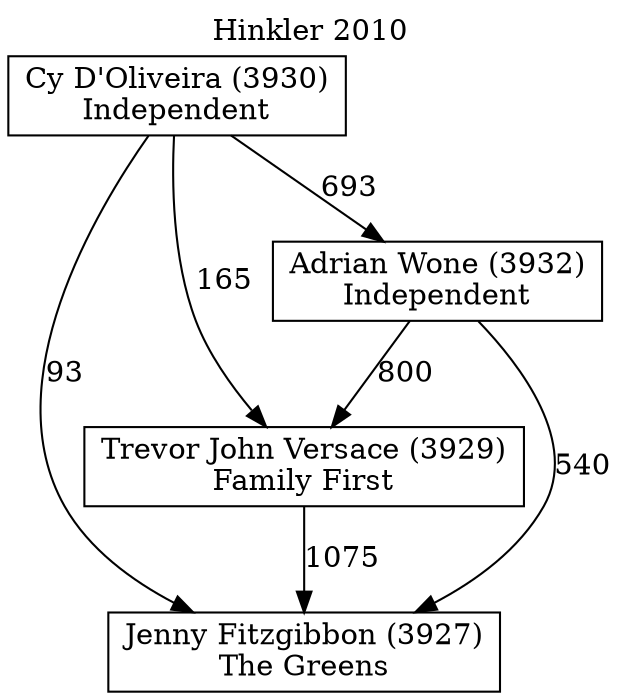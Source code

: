 // House preference flow
digraph "Jenny Fitzgibbon (3927)_Hinkler_2010" {
	graph [label="Hinkler 2010" labelloc=t mclimit=10]
	node [shape=box]
	"Jenny Fitzgibbon (3927)" [label="Jenny Fitzgibbon (3927)
The Greens"]
	"Trevor John Versace (3929)" [label="Trevor John Versace (3929)
Family First"]
	"Adrian Wone (3932)" [label="Adrian Wone (3932)
Independent"]
	"Cy D'Oliveira (3930)" [label="Cy D'Oliveira (3930)
Independent"]
	"Jenny Fitzgibbon (3927)" [label="Jenny Fitzgibbon (3927)
The Greens"]
	"Adrian Wone (3932)" [label="Adrian Wone (3932)
Independent"]
	"Cy D'Oliveira (3930)" [label="Cy D'Oliveira (3930)
Independent"]
	"Jenny Fitzgibbon (3927)" [label="Jenny Fitzgibbon (3927)
The Greens"]
	"Cy D'Oliveira (3930)" [label="Cy D'Oliveira (3930)
Independent"]
	"Cy D'Oliveira (3930)" [label="Cy D'Oliveira (3930)
Independent"]
	"Adrian Wone (3932)" [label="Adrian Wone (3932)
Independent"]
	"Cy D'Oliveira (3930)" [label="Cy D'Oliveira (3930)
Independent"]
	"Cy D'Oliveira (3930)" [label="Cy D'Oliveira (3930)
Independent"]
	"Trevor John Versace (3929)" [label="Trevor John Versace (3929)
Family First"]
	"Adrian Wone (3932)" [label="Adrian Wone (3932)
Independent"]
	"Cy D'Oliveira (3930)" [label="Cy D'Oliveira (3930)
Independent"]
	"Trevor John Versace (3929)" [label="Trevor John Versace (3929)
Family First"]
	"Cy D'Oliveira (3930)" [label="Cy D'Oliveira (3930)
Independent"]
	"Cy D'Oliveira (3930)" [label="Cy D'Oliveira (3930)
Independent"]
	"Adrian Wone (3932)" [label="Adrian Wone (3932)
Independent"]
	"Cy D'Oliveira (3930)" [label="Cy D'Oliveira (3930)
Independent"]
	"Cy D'Oliveira (3930)" [label="Cy D'Oliveira (3930)
Independent"]
	"Trevor John Versace (3929)" -> "Jenny Fitzgibbon (3927)" [label=1075]
	"Adrian Wone (3932)" -> "Trevor John Versace (3929)" [label=800]
	"Cy D'Oliveira (3930)" -> "Adrian Wone (3932)" [label=693]
	"Adrian Wone (3932)" -> "Jenny Fitzgibbon (3927)" [label=540]
	"Cy D'Oliveira (3930)" -> "Jenny Fitzgibbon (3927)" [label=93]
	"Cy D'Oliveira (3930)" -> "Trevor John Versace (3929)" [label=165]
}
